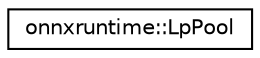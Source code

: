 digraph "Graphical Class Hierarchy"
{
  edge [fontname="Helvetica",fontsize="10",labelfontname="Helvetica",labelfontsize="10"];
  node [fontname="Helvetica",fontsize="10",shape=record];
  rankdir="LR";
  Node0 [label="onnxruntime::LpPool",height=0.2,width=0.4,color="black", fillcolor="white", style="filled",URL="$classonnxruntime_1_1LpPool.html"];
}
